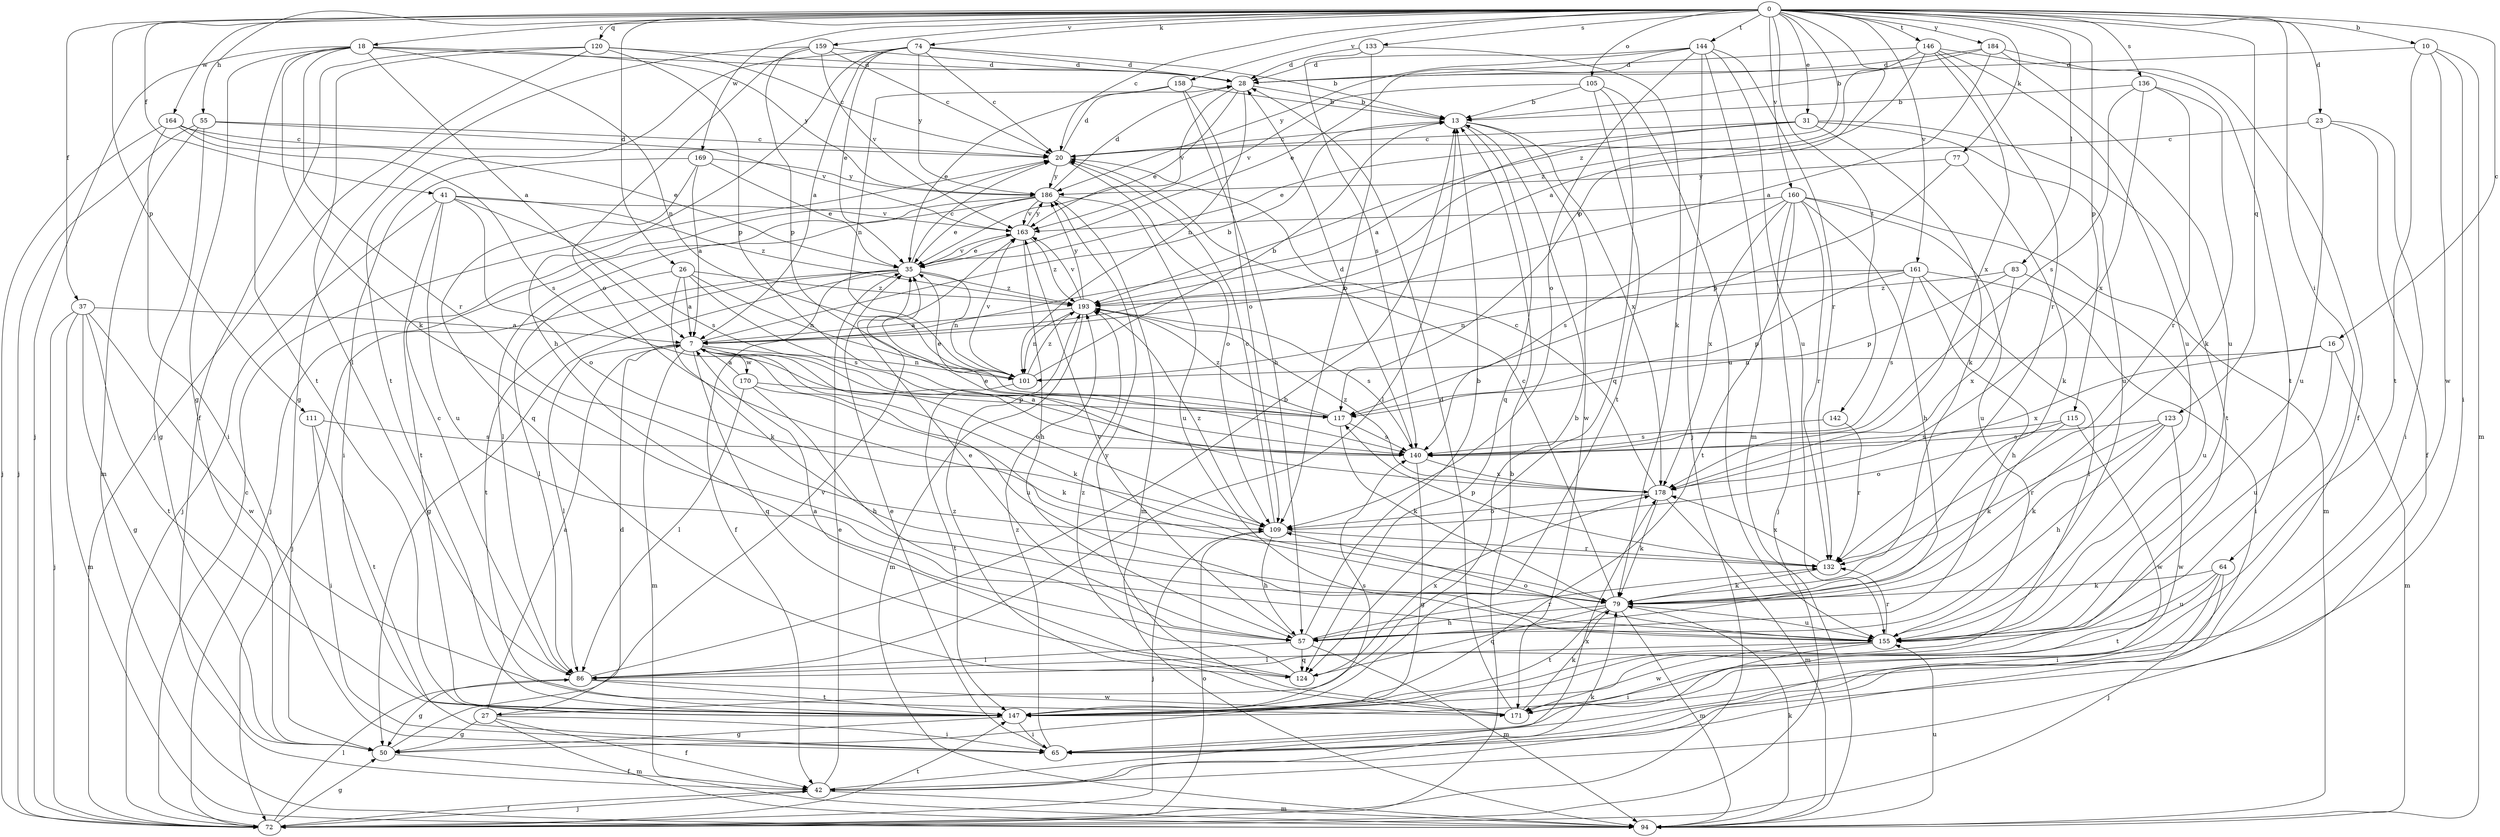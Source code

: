 strict digraph  {
0;
7;
10;
13;
16;
18;
20;
23;
26;
27;
28;
31;
35;
37;
41;
42;
50;
55;
57;
64;
65;
72;
74;
77;
79;
83;
86;
94;
101;
105;
109;
111;
115;
117;
120;
123;
124;
132;
133;
136;
140;
142;
144;
146;
147;
155;
158;
159;
160;
161;
163;
164;
169;
170;
171;
178;
184;
186;
193;
0 -> 10  [label=b];
0 -> 16  [label=c];
0 -> 18  [label=c];
0 -> 20  [label=c];
0 -> 23  [label=d];
0 -> 26  [label=d];
0 -> 31  [label=e];
0 -> 37  [label=f];
0 -> 41  [label=f];
0 -> 55  [label=h];
0 -> 64  [label=i];
0 -> 74  [label=k];
0 -> 77  [label=k];
0 -> 83  [label=l];
0 -> 105  [label=o];
0 -> 111  [label=p];
0 -> 115  [label=p];
0 -> 117  [label=p];
0 -> 120  [label=q];
0 -> 123  [label=q];
0 -> 133  [label=s];
0 -> 136  [label=s];
0 -> 142  [label=t];
0 -> 144  [label=t];
0 -> 146  [label=t];
0 -> 158  [label=v];
0 -> 159  [label=v];
0 -> 160  [label=v];
0 -> 161  [label=v];
0 -> 164  [label=w];
0 -> 169  [label=w];
0 -> 184  [label=y];
0 -> 193  [label=z];
7 -> 13  [label=b];
7 -> 27  [label=d];
7 -> 79  [label=k];
7 -> 86  [label=l];
7 -> 94  [label=m];
7 -> 101  [label=n];
7 -> 109  [label=o];
7 -> 124  [label=q];
7 -> 155  [label=u];
7 -> 170  [label=w];
10 -> 28  [label=d];
10 -> 65  [label=i];
10 -> 94  [label=m];
10 -> 147  [label=t];
10 -> 171  [label=w];
13 -> 20  [label=c];
13 -> 86  [label=l];
13 -> 124  [label=q];
13 -> 171  [label=w];
13 -> 178  [label=x];
16 -> 94  [label=m];
16 -> 101  [label=n];
16 -> 155  [label=u];
16 -> 178  [label=x];
18 -> 7  [label=a];
18 -> 28  [label=d];
18 -> 50  [label=g];
18 -> 72  [label=j];
18 -> 79  [label=k];
18 -> 101  [label=n];
18 -> 132  [label=r];
18 -> 147  [label=t];
18 -> 186  [label=y];
20 -> 28  [label=d];
20 -> 109  [label=o];
20 -> 186  [label=y];
23 -> 20  [label=c];
23 -> 42  [label=f];
23 -> 65  [label=i];
23 -> 155  [label=u];
26 -> 7  [label=a];
26 -> 79  [label=k];
26 -> 86  [label=l];
26 -> 101  [label=n];
26 -> 140  [label=s];
26 -> 193  [label=z];
27 -> 7  [label=a];
27 -> 13  [label=b];
27 -> 42  [label=f];
27 -> 50  [label=g];
27 -> 65  [label=i];
27 -> 94  [label=m];
28 -> 13  [label=b];
28 -> 35  [label=e];
28 -> 101  [label=n];
28 -> 163  [label=v];
31 -> 7  [label=a];
31 -> 20  [label=c];
31 -> 35  [label=e];
31 -> 79  [label=k];
31 -> 147  [label=t];
31 -> 155  [label=u];
35 -> 20  [label=c];
35 -> 42  [label=f];
35 -> 50  [label=g];
35 -> 72  [label=j];
35 -> 101  [label=n];
35 -> 147  [label=t];
35 -> 163  [label=v];
35 -> 193  [label=z];
37 -> 7  [label=a];
37 -> 50  [label=g];
37 -> 72  [label=j];
37 -> 94  [label=m];
37 -> 147  [label=t];
37 -> 171  [label=w];
41 -> 72  [label=j];
41 -> 109  [label=o];
41 -> 140  [label=s];
41 -> 147  [label=t];
41 -> 155  [label=u];
41 -> 163  [label=v];
41 -> 193  [label=z];
42 -> 35  [label=e];
42 -> 72  [label=j];
42 -> 79  [label=k];
42 -> 94  [label=m];
42 -> 178  [label=x];
50 -> 42  [label=f];
50 -> 163  [label=v];
55 -> 20  [label=c];
55 -> 50  [label=g];
55 -> 72  [label=j];
55 -> 94  [label=m];
55 -> 163  [label=v];
57 -> 13  [label=b];
57 -> 35  [label=e];
57 -> 86  [label=l];
57 -> 94  [label=m];
57 -> 124  [label=q];
57 -> 132  [label=r];
57 -> 163  [label=v];
64 -> 65  [label=i];
64 -> 72  [label=j];
64 -> 79  [label=k];
64 -> 147  [label=t];
64 -> 155  [label=u];
65 -> 35  [label=e];
65 -> 193  [label=z];
72 -> 13  [label=b];
72 -> 20  [label=c];
72 -> 42  [label=f];
72 -> 50  [label=g];
72 -> 86  [label=l];
72 -> 109  [label=o];
72 -> 147  [label=t];
74 -> 7  [label=a];
74 -> 13  [label=b];
74 -> 20  [label=c];
74 -> 28  [label=d];
74 -> 35  [label=e];
74 -> 57  [label=h];
74 -> 147  [label=t];
74 -> 186  [label=y];
77 -> 79  [label=k];
77 -> 117  [label=p];
77 -> 186  [label=y];
79 -> 20  [label=c];
79 -> 57  [label=h];
79 -> 94  [label=m];
79 -> 124  [label=q];
79 -> 147  [label=t];
79 -> 155  [label=u];
83 -> 117  [label=p];
83 -> 155  [label=u];
83 -> 178  [label=x];
83 -> 193  [label=z];
86 -> 13  [label=b];
86 -> 20  [label=c];
86 -> 50  [label=g];
86 -> 147  [label=t];
86 -> 171  [label=w];
94 -> 79  [label=k];
94 -> 155  [label=u];
101 -> 13  [label=b];
101 -> 147  [label=t];
101 -> 163  [label=v];
101 -> 193  [label=z];
105 -> 13  [label=b];
105 -> 124  [label=q];
105 -> 147  [label=t];
105 -> 155  [label=u];
105 -> 163  [label=v];
109 -> 20  [label=c];
109 -> 57  [label=h];
109 -> 72  [label=j];
109 -> 132  [label=r];
109 -> 193  [label=z];
111 -> 65  [label=i];
111 -> 140  [label=s];
111 -> 147  [label=t];
115 -> 79  [label=k];
115 -> 109  [label=o];
115 -> 140  [label=s];
115 -> 171  [label=w];
117 -> 35  [label=e];
117 -> 79  [label=k];
117 -> 140  [label=s];
117 -> 193  [label=z];
120 -> 20  [label=c];
120 -> 28  [label=d];
120 -> 42  [label=f];
120 -> 72  [label=j];
120 -> 86  [label=l];
120 -> 117  [label=p];
123 -> 57  [label=h];
123 -> 79  [label=k];
123 -> 132  [label=r];
123 -> 140  [label=s];
123 -> 171  [label=w];
124 -> 7  [label=a];
124 -> 178  [label=x];
124 -> 193  [label=z];
132 -> 79  [label=k];
132 -> 117  [label=p];
132 -> 178  [label=x];
133 -> 28  [label=d];
133 -> 79  [label=k];
133 -> 109  [label=o];
133 -> 140  [label=s];
136 -> 13  [label=b];
136 -> 79  [label=k];
136 -> 132  [label=r];
136 -> 140  [label=s];
136 -> 178  [label=x];
140 -> 7  [label=a];
140 -> 28  [label=d];
140 -> 50  [label=g];
140 -> 178  [label=x];
142 -> 132  [label=r];
142 -> 140  [label=s];
144 -> 28  [label=d];
144 -> 35  [label=e];
144 -> 72  [label=j];
144 -> 94  [label=m];
144 -> 109  [label=o];
144 -> 132  [label=r];
144 -> 155  [label=u];
144 -> 186  [label=y];
146 -> 7  [label=a];
146 -> 28  [label=d];
146 -> 132  [label=r];
146 -> 147  [label=t];
146 -> 155  [label=u];
146 -> 178  [label=x];
146 -> 193  [label=z];
147 -> 50  [label=g];
147 -> 65  [label=i];
147 -> 140  [label=s];
155 -> 65  [label=i];
155 -> 86  [label=l];
155 -> 109  [label=o];
155 -> 132  [label=r];
155 -> 171  [label=w];
158 -> 13  [label=b];
158 -> 35  [label=e];
158 -> 57  [label=h];
158 -> 101  [label=n];
158 -> 109  [label=o];
159 -> 20  [label=c];
159 -> 28  [label=d];
159 -> 50  [label=g];
159 -> 109  [label=o];
159 -> 117  [label=p];
159 -> 163  [label=v];
160 -> 57  [label=h];
160 -> 72  [label=j];
160 -> 94  [label=m];
160 -> 132  [label=r];
160 -> 140  [label=s];
160 -> 147  [label=t];
160 -> 155  [label=u];
160 -> 163  [label=v];
160 -> 178  [label=x];
161 -> 57  [label=h];
161 -> 65  [label=i];
161 -> 86  [label=l];
161 -> 101  [label=n];
161 -> 117  [label=p];
161 -> 140  [label=s];
161 -> 193  [label=z];
163 -> 35  [label=e];
163 -> 57  [label=h];
163 -> 186  [label=y];
163 -> 193  [label=z];
164 -> 20  [label=c];
164 -> 35  [label=e];
164 -> 65  [label=i];
164 -> 72  [label=j];
164 -> 140  [label=s];
169 -> 7  [label=a];
169 -> 35  [label=e];
169 -> 65  [label=i];
169 -> 124  [label=q];
169 -> 186  [label=y];
170 -> 7  [label=a];
170 -> 57  [label=h];
170 -> 79  [label=k];
170 -> 86  [label=l];
170 -> 117  [label=p];
171 -> 28  [label=d];
171 -> 79  [label=k];
171 -> 186  [label=y];
171 -> 193  [label=z];
178 -> 20  [label=c];
178 -> 35  [label=e];
178 -> 79  [label=k];
178 -> 94  [label=m];
178 -> 109  [label=o];
178 -> 193  [label=z];
184 -> 7  [label=a];
184 -> 13  [label=b];
184 -> 28  [label=d];
184 -> 42  [label=f];
184 -> 155  [label=u];
186 -> 28  [label=d];
186 -> 35  [label=e];
186 -> 72  [label=j];
186 -> 86  [label=l];
186 -> 94  [label=m];
186 -> 155  [label=u];
186 -> 163  [label=v];
193 -> 7  [label=a];
193 -> 94  [label=m];
193 -> 101  [label=n];
193 -> 140  [label=s];
193 -> 163  [label=v];
193 -> 186  [label=y];
}
